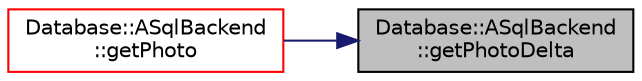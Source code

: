 digraph "Database::ASqlBackend::getPhotoDelta"
{
 // LATEX_PDF_SIZE
  edge [fontname="Helvetica",fontsize="10",labelfontname="Helvetica",labelfontsize="10"];
  node [fontname="Helvetica",fontsize="10",shape=record];
  rankdir="RL";
  Node1 [label="Database::ASqlBackend\l::getPhotoDelta",height=0.2,width=0.4,color="black", fillcolor="grey75", style="filled", fontcolor="black",tooltip=" "];
  Node1 -> Node2 [dir="back",color="midnightblue",fontsize="10",style="solid",fontname="Helvetica"];
  Node2 [label="Database::ASqlBackend\l::getPhoto",height=0.2,width=0.4,color="red", fillcolor="white", style="filled",URL="$class_database_1_1_a_sql_backend.html#a93d6664d9c92ca8a176d01c941ea149a",tooltip="get particular photo"];
}

